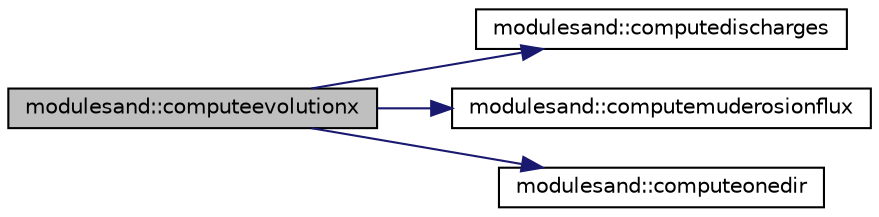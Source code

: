 digraph "modulesand::computeevolutionx"
{
 // LATEX_PDF_SIZE
  edge [fontname="Helvetica",fontsize="10",labelfontname="Helvetica",labelfontsize="10"];
  node [fontname="Helvetica",fontsize="10",shape=record];
  rankdir="LR";
  Node1 [label="modulesand::computeevolutionx",height=0.2,width=0.4,color="black", fillcolor="grey75", style="filled", fontcolor="black",tooltip=" "];
  Node1 -> Node2 [color="midnightblue",fontsize="10",style="solid",fontname="Helvetica"];
  Node2 [label="modulesand::computedischarges",height=0.2,width=0.4,color="black", fillcolor="white", style="filled",URL="$namespacemodulesand.html#a7c4449ee64c2b5e75dfe0924a2f83231",tooltip=" "];
  Node1 -> Node3 [color="midnightblue",fontsize="10",style="solid",fontname="Helvetica"];
  Node3 [label="modulesand::computemuderosionflux",height=0.2,width=0.4,color="black", fillcolor="white", style="filled",URL="$namespacemodulesand.html#aae0297219052629b3aede86fb86e24d6",tooltip=" "];
  Node1 -> Node4 [color="midnightblue",fontsize="10",style="solid",fontname="Helvetica"];
  Node4 [label="modulesand::computeonedir",height=0.2,width=0.4,color="black", fillcolor="white", style="filled",URL="$namespacemodulesand.html#a6655acf132e0da22e39fb2b96e095bf5",tooltip=" "];
}
